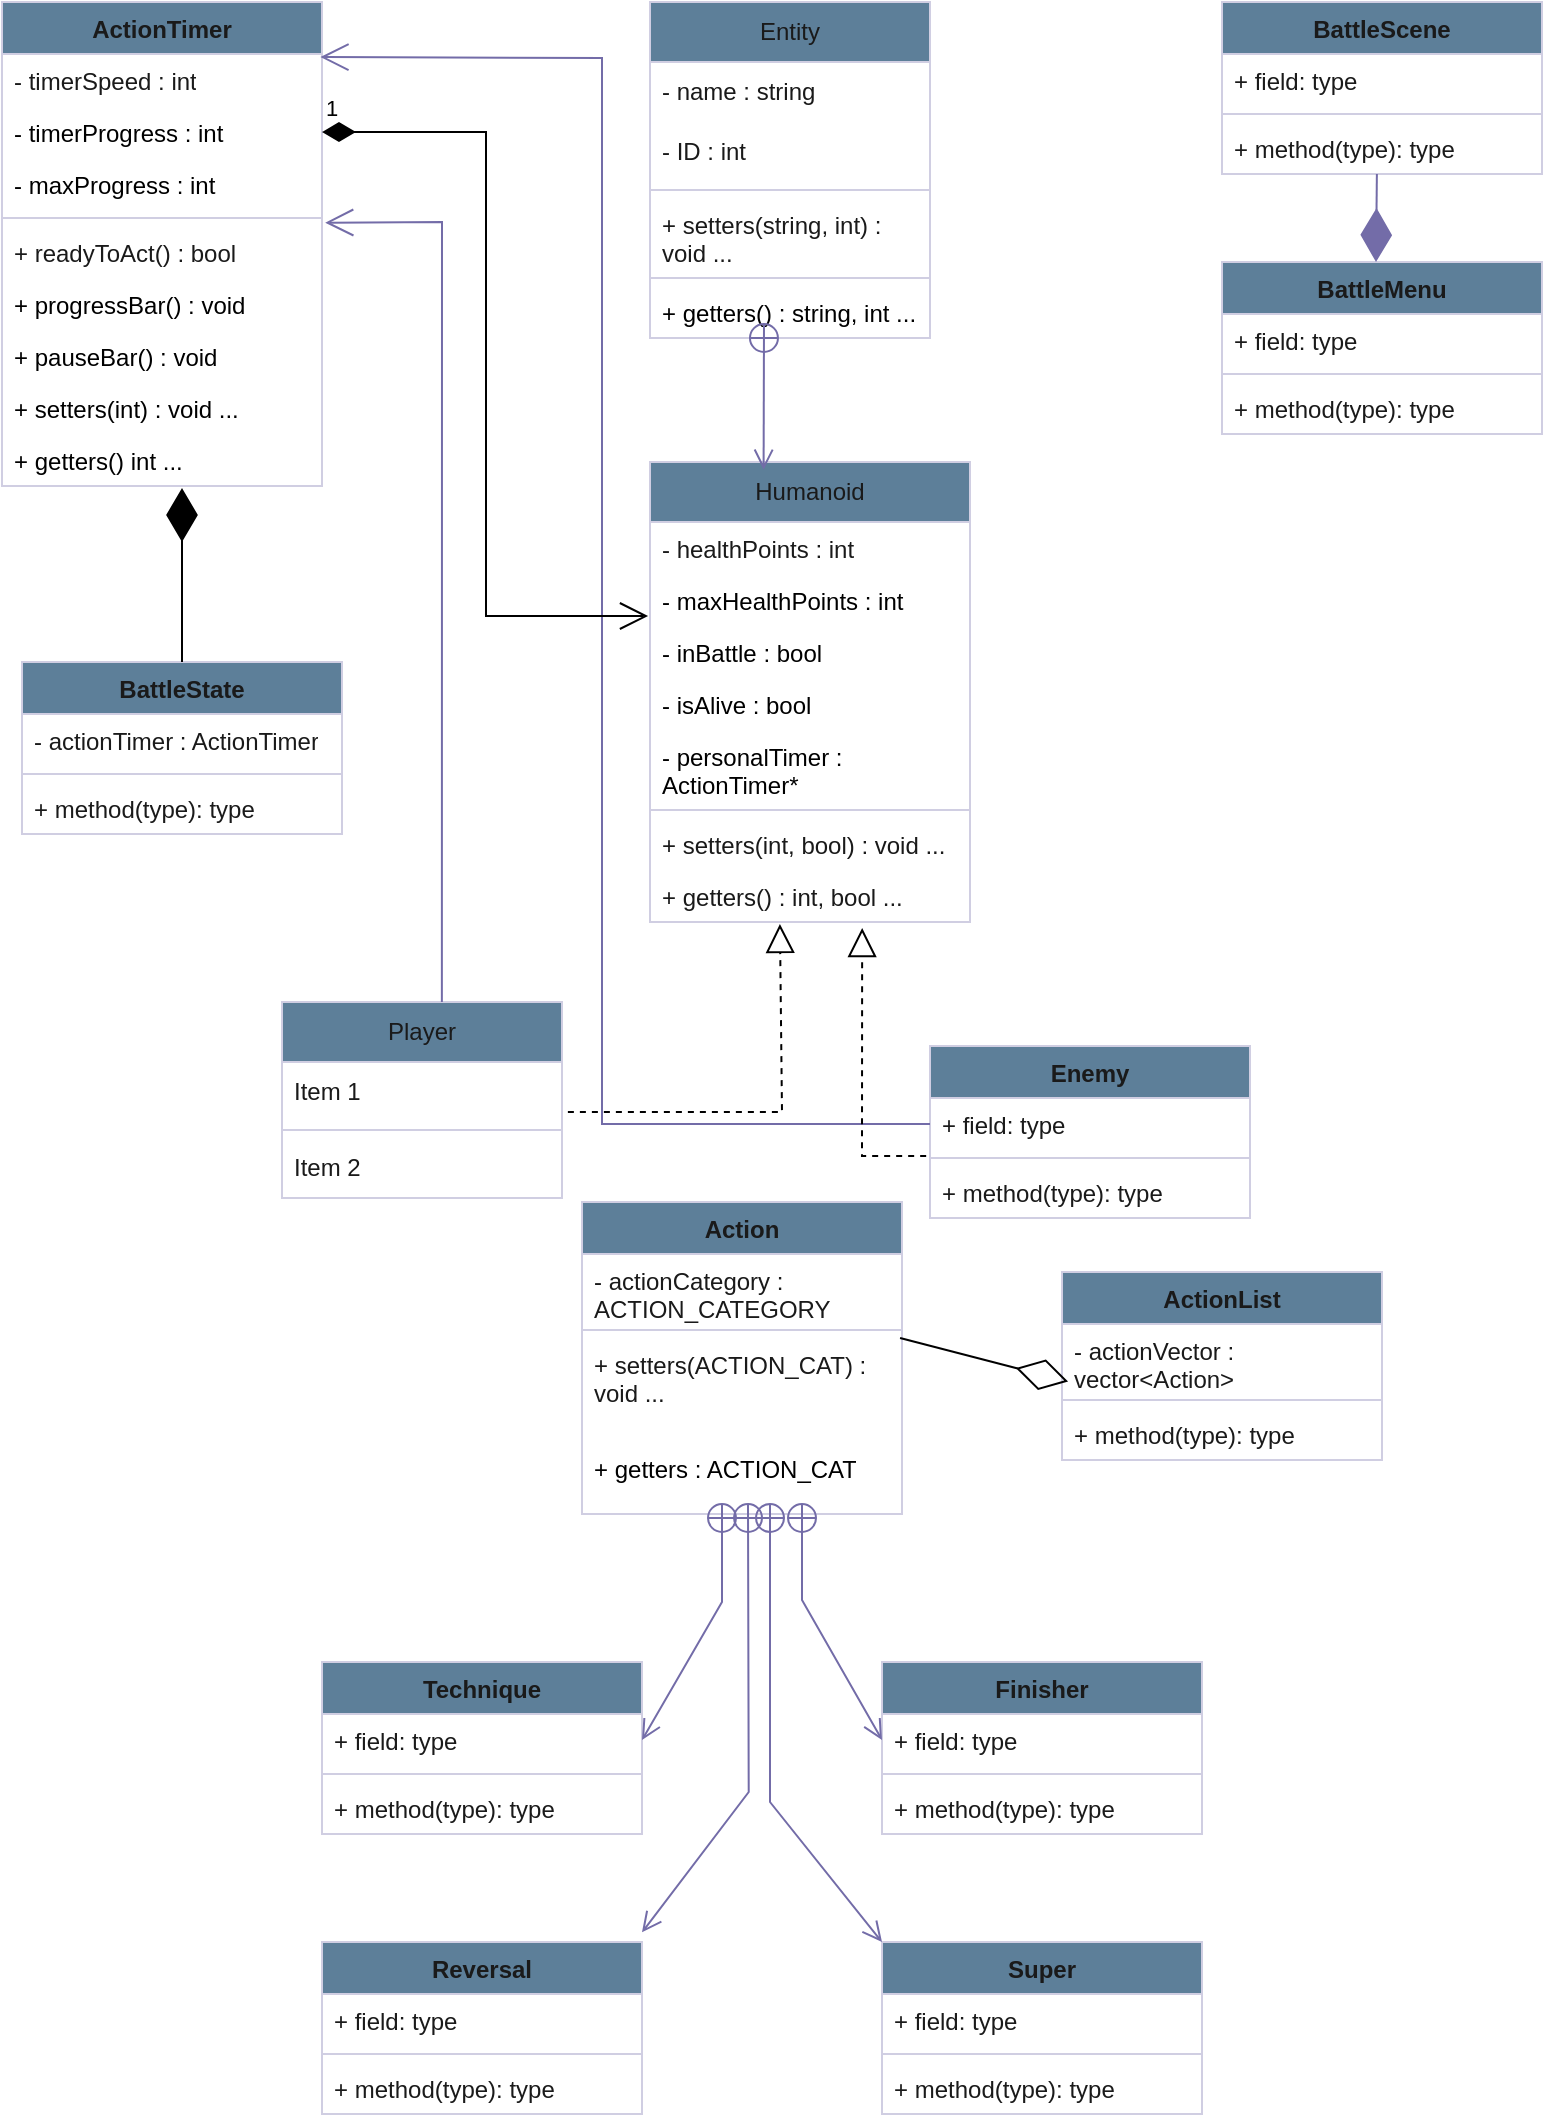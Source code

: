 <mxfile version="24.6.2" type="github">
  <diagram id="C5RBs43oDa-KdzZeNtuy" name="Page-1">
    <mxGraphModel dx="942" dy="547" grid="1" gridSize="10" guides="1" tooltips="1" connect="1" arrows="1" fold="1" page="1" pageScale="1" pageWidth="827" pageHeight="1169" math="0" shadow="0">
      <root>
        <mxCell id="WIyWlLk6GJQsqaUBKTNV-0" />
        <mxCell id="WIyWlLk6GJQsqaUBKTNV-1" parent="WIyWlLk6GJQsqaUBKTNV-0" />
        <mxCell id="9B6hqq46c9PQC_HTe1Y8-0" value="Entity" style="swimlane;fontStyle=0;childLayout=stackLayout;horizontal=1;startSize=30;horizontalStack=0;resizeParent=1;resizeParentMax=0;resizeLast=0;collapsible=1;marginBottom=0;whiteSpace=wrap;html=1;labelBackgroundColor=none;fillColor=#5D7F99;strokeColor=#D0CEE2;fontColor=#1A1A1A;" parent="WIyWlLk6GJQsqaUBKTNV-1" vertex="1">
          <mxGeometry x="344" y="20" width="140" height="168" as="geometry" />
        </mxCell>
        <mxCell id="9B6hqq46c9PQC_HTe1Y8-1" value="- name : string" style="text;strokeColor=none;fillColor=none;align=left;verticalAlign=middle;spacingLeft=4;spacingRight=4;overflow=hidden;points=[[0,0.5],[1,0.5]];portConstraint=eastwest;rotatable=0;whiteSpace=wrap;html=1;labelBackgroundColor=none;fontColor=#1A1A1A;" parent="9B6hqq46c9PQC_HTe1Y8-0" vertex="1">
          <mxGeometry y="30" width="140" height="30" as="geometry" />
        </mxCell>
        <mxCell id="9B6hqq46c9PQC_HTe1Y8-2" value="- ID : int" style="text;strokeColor=none;fillColor=none;align=left;verticalAlign=middle;spacingLeft=4;spacingRight=4;overflow=hidden;points=[[0,0.5],[1,0.5]];portConstraint=eastwest;rotatable=0;whiteSpace=wrap;html=1;labelBackgroundColor=none;fontColor=#1A1A1A;" parent="9B6hqq46c9PQC_HTe1Y8-0" vertex="1">
          <mxGeometry y="60" width="140" height="30" as="geometry" />
        </mxCell>
        <mxCell id="HBYv9vQ9jZIrCpuMSbVf-1" value="" style="line;strokeWidth=1;fillColor=none;align=left;verticalAlign=middle;spacingTop=-1;spacingLeft=3;spacingRight=3;rotatable=0;labelPosition=right;points=[];portConstraint=eastwest;strokeColor=inherit;" parent="9B6hqq46c9PQC_HTe1Y8-0" vertex="1">
          <mxGeometry y="90" width="140" height="8" as="geometry" />
        </mxCell>
        <mxCell id="9B6hqq46c9PQC_HTe1Y8-13" value="+ setters(string, int) : void ..." style="text;strokeColor=none;fillColor=none;align=left;verticalAlign=top;spacingLeft=4;spacingRight=4;overflow=hidden;rotatable=0;points=[[0,0.5],[1,0.5]];portConstraint=eastwest;whiteSpace=wrap;html=1;labelBackgroundColor=none;fontColor=#1A1A1A;" parent="9B6hqq46c9PQC_HTe1Y8-0" vertex="1">
          <mxGeometry y="98" width="140" height="36" as="geometry" />
        </mxCell>
        <mxCell id="9B6hqq46c9PQC_HTe1Y8-33" value="" style="line;strokeWidth=1;fillColor=none;align=left;verticalAlign=middle;spacingTop=-1;spacingLeft=3;spacingRight=3;rotatable=0;labelPosition=right;points=[];portConstraint=eastwest;strokeColor=inherit;fontColor=#1A1A1A;" parent="9B6hqq46c9PQC_HTe1Y8-0" vertex="1">
          <mxGeometry y="134" width="140" height="8" as="geometry" />
        </mxCell>
        <mxCell id="HBYv9vQ9jZIrCpuMSbVf-0" value="+ getters() : string, int ..." style="text;strokeColor=none;fillColor=none;align=left;verticalAlign=top;spacingLeft=4;spacingRight=4;overflow=hidden;rotatable=0;points=[[0,0.5],[1,0.5]];portConstraint=eastwest;whiteSpace=wrap;html=1;" parent="9B6hqq46c9PQC_HTe1Y8-0" vertex="1">
          <mxGeometry y="142" width="140" height="26" as="geometry" />
        </mxCell>
        <mxCell id="9B6hqq46c9PQC_HTe1Y8-4" value="Humanoid" style="swimlane;fontStyle=0;childLayout=stackLayout;horizontal=1;startSize=30;horizontalStack=0;resizeParent=1;resizeParentMax=0;resizeLast=0;collapsible=1;marginBottom=0;whiteSpace=wrap;html=1;labelBackgroundColor=none;fillColor=#5D7F99;strokeColor=#D0CEE2;fontColor=#1A1A1A;" parent="WIyWlLk6GJQsqaUBKTNV-1" vertex="1">
          <mxGeometry x="344" y="250" width="160" height="230" as="geometry" />
        </mxCell>
        <mxCell id="9B6hqq46c9PQC_HTe1Y8-12" value="- healthPoints : int" style="text;strokeColor=none;fillColor=none;align=left;verticalAlign=top;spacingLeft=4;spacingRight=4;overflow=hidden;rotatable=0;points=[[0,0.5],[1,0.5]];portConstraint=eastwest;whiteSpace=wrap;html=1;labelBackgroundColor=none;fontColor=#1A1A1A;" parent="9B6hqq46c9PQC_HTe1Y8-4" vertex="1">
          <mxGeometry y="30" width="160" height="26" as="geometry" />
        </mxCell>
        <mxCell id="HBYv9vQ9jZIrCpuMSbVf-2" value="- maxHealthPoints : int" style="text;strokeColor=none;fillColor=none;align=left;verticalAlign=top;spacingLeft=4;spacingRight=4;overflow=hidden;rotatable=0;points=[[0,0.5],[1,0.5]];portConstraint=eastwest;whiteSpace=wrap;html=1;" parent="9B6hqq46c9PQC_HTe1Y8-4" vertex="1">
          <mxGeometry y="56" width="160" height="26" as="geometry" />
        </mxCell>
        <mxCell id="HBYv9vQ9jZIrCpuMSbVf-3" value="- inBattle : bool" style="text;strokeColor=none;fillColor=none;align=left;verticalAlign=top;spacingLeft=4;spacingRight=4;overflow=hidden;rotatable=0;points=[[0,0.5],[1,0.5]];portConstraint=eastwest;whiteSpace=wrap;html=1;" parent="9B6hqq46c9PQC_HTe1Y8-4" vertex="1">
          <mxGeometry y="82" width="160" height="26" as="geometry" />
        </mxCell>
        <mxCell id="HBYv9vQ9jZIrCpuMSbVf-4" value="- isAlive : bool" style="text;strokeColor=none;fillColor=none;align=left;verticalAlign=top;spacingLeft=4;spacingRight=4;overflow=hidden;rotatable=0;points=[[0,0.5],[1,0.5]];portConstraint=eastwest;whiteSpace=wrap;html=1;" parent="9B6hqq46c9PQC_HTe1Y8-4" vertex="1">
          <mxGeometry y="108" width="160" height="26" as="geometry" />
        </mxCell>
        <mxCell id="r9B7bDTmM9LIW6Td8FOi-1" value="- personalTimer : ActionTimer*&amp;nbsp;" style="text;strokeColor=none;fillColor=none;align=left;verticalAlign=top;spacingLeft=4;spacingRight=4;overflow=hidden;rotatable=0;points=[[0,0.5],[1,0.5]];portConstraint=eastwest;whiteSpace=wrap;html=1;" vertex="1" parent="9B6hqq46c9PQC_HTe1Y8-4">
          <mxGeometry y="134" width="160" height="36" as="geometry" />
        </mxCell>
        <mxCell id="9B6hqq46c9PQC_HTe1Y8-35" value="" style="line;strokeWidth=1;fillColor=none;align=left;verticalAlign=middle;spacingTop=-1;spacingLeft=3;spacingRight=3;rotatable=0;labelPosition=right;points=[];portConstraint=eastwest;strokeColor=inherit;fontColor=#1A1A1A;" parent="9B6hqq46c9PQC_HTe1Y8-4" vertex="1">
          <mxGeometry y="170" width="160" height="8" as="geometry" />
        </mxCell>
        <mxCell id="9B6hqq46c9PQC_HTe1Y8-19" value="+ setters(int, bool) : void ..." style="text;strokeColor=none;fillColor=none;align=left;verticalAlign=top;spacingLeft=4;spacingRight=4;overflow=hidden;rotatable=0;points=[[0,0.5],[1,0.5]];portConstraint=eastwest;whiteSpace=wrap;html=1;labelBackgroundColor=none;fontColor=#1A1A1A;" parent="9B6hqq46c9PQC_HTe1Y8-4" vertex="1">
          <mxGeometry y="178" width="160" height="26" as="geometry" />
        </mxCell>
        <mxCell id="9B6hqq46c9PQC_HTe1Y8-17" value="+ getters() : int, bool ..." style="text;strokeColor=none;fillColor=none;align=left;verticalAlign=top;spacingLeft=4;spacingRight=4;overflow=hidden;rotatable=0;points=[[0,0.5],[1,0.5]];portConstraint=eastwest;whiteSpace=wrap;html=1;labelBackgroundColor=none;fontColor=#1A1A1A;" parent="9B6hqq46c9PQC_HTe1Y8-4" vertex="1">
          <mxGeometry y="204" width="160" height="26" as="geometry" />
        </mxCell>
        <mxCell id="9B6hqq46c9PQC_HTe1Y8-8" value="Player" style="swimlane;fontStyle=0;childLayout=stackLayout;horizontal=1;startSize=30;horizontalStack=0;resizeParent=1;resizeParentMax=0;resizeLast=0;collapsible=1;marginBottom=0;whiteSpace=wrap;html=1;labelBackgroundColor=none;fillColor=#5D7F99;strokeColor=#D0CEE2;fontColor=#1A1A1A;" parent="WIyWlLk6GJQsqaUBKTNV-1" vertex="1">
          <mxGeometry x="160" y="520" width="140" height="98" as="geometry" />
        </mxCell>
        <mxCell id="9B6hqq46c9PQC_HTe1Y8-9" value="Item 1" style="text;strokeColor=none;fillColor=none;align=left;verticalAlign=middle;spacingLeft=4;spacingRight=4;overflow=hidden;points=[[0,0.5],[1,0.5]];portConstraint=eastwest;rotatable=0;whiteSpace=wrap;html=1;labelBackgroundColor=none;fontColor=#1A1A1A;" parent="9B6hqq46c9PQC_HTe1Y8-8" vertex="1">
          <mxGeometry y="30" width="140" height="30" as="geometry" />
        </mxCell>
        <mxCell id="9B6hqq46c9PQC_HTe1Y8-36" value="" style="line;strokeWidth=1;fillColor=none;align=left;verticalAlign=middle;spacingTop=-1;spacingLeft=3;spacingRight=3;rotatable=0;labelPosition=right;points=[];portConstraint=eastwest;strokeColor=inherit;fontColor=#1A1A1A;" parent="9B6hqq46c9PQC_HTe1Y8-8" vertex="1">
          <mxGeometry y="60" width="140" height="8" as="geometry" />
        </mxCell>
        <mxCell id="9B6hqq46c9PQC_HTe1Y8-10" value="Item 2" style="text;strokeColor=none;fillColor=none;align=left;verticalAlign=middle;spacingLeft=4;spacingRight=4;overflow=hidden;points=[[0,0.5],[1,0.5]];portConstraint=eastwest;rotatable=0;whiteSpace=wrap;html=1;labelBackgroundColor=none;fontColor=#1A1A1A;" parent="9B6hqq46c9PQC_HTe1Y8-8" vertex="1">
          <mxGeometry y="68" width="140" height="30" as="geometry" />
        </mxCell>
        <mxCell id="9B6hqq46c9PQC_HTe1Y8-24" value="" style="endArrow=open;startArrow=circlePlus;endFill=0;startFill=0;endSize=8;html=1;rounded=0;strokeColor=#736CA8;fontColor=#1A1A1A;entryX=0.355;entryY=0.017;entryDx=0;entryDy=0;entryPerimeter=0;" parent="WIyWlLk6GJQsqaUBKTNV-1" target="9B6hqq46c9PQC_HTe1Y8-4" edge="1">
          <mxGeometry width="160" relative="1" as="geometry">
            <mxPoint x="401" y="180" as="sourcePoint" />
            <mxPoint x="560" y="214" as="targetPoint" />
          </mxGeometry>
        </mxCell>
        <mxCell id="9B6hqq46c9PQC_HTe1Y8-25" value="BattleMenu" style="swimlane;fontStyle=1;align=center;verticalAlign=top;childLayout=stackLayout;horizontal=1;startSize=26;horizontalStack=0;resizeParent=1;resizeParentMax=0;resizeLast=0;collapsible=1;marginBottom=0;whiteSpace=wrap;html=1;strokeColor=#D0CEE2;fontColor=#1A1A1A;fillColor=#5D7F99;" parent="WIyWlLk6GJQsqaUBKTNV-1" vertex="1">
          <mxGeometry x="630" y="150" width="160" height="86" as="geometry" />
        </mxCell>
        <mxCell id="9B6hqq46c9PQC_HTe1Y8-26" value="+ field: type" style="text;strokeColor=none;fillColor=none;align=left;verticalAlign=top;spacingLeft=4;spacingRight=4;overflow=hidden;rotatable=0;points=[[0,0.5],[1,0.5]];portConstraint=eastwest;whiteSpace=wrap;html=1;fontColor=#1A1A1A;" parent="9B6hqq46c9PQC_HTe1Y8-25" vertex="1">
          <mxGeometry y="26" width="160" height="26" as="geometry" />
        </mxCell>
        <mxCell id="9B6hqq46c9PQC_HTe1Y8-27" value="" style="line;strokeWidth=1;fillColor=none;align=left;verticalAlign=middle;spacingTop=-1;spacingLeft=3;spacingRight=3;rotatable=0;labelPosition=right;points=[];portConstraint=eastwest;strokeColor=inherit;fontColor=#1A1A1A;" parent="9B6hqq46c9PQC_HTe1Y8-25" vertex="1">
          <mxGeometry y="52" width="160" height="8" as="geometry" />
        </mxCell>
        <mxCell id="9B6hqq46c9PQC_HTe1Y8-28" value="+ method(type): type" style="text;strokeColor=none;fillColor=none;align=left;verticalAlign=top;spacingLeft=4;spacingRight=4;overflow=hidden;rotatable=0;points=[[0,0.5],[1,0.5]];portConstraint=eastwest;whiteSpace=wrap;html=1;fontColor=#1A1A1A;" parent="9B6hqq46c9PQC_HTe1Y8-25" vertex="1">
          <mxGeometry y="60" width="160" height="26" as="geometry" />
        </mxCell>
        <mxCell id="9B6hqq46c9PQC_HTe1Y8-29" value="Enemy" style="swimlane;fontStyle=1;align=center;verticalAlign=top;childLayout=stackLayout;horizontal=1;startSize=26;horizontalStack=0;resizeParent=1;resizeParentMax=0;resizeLast=0;collapsible=1;marginBottom=0;whiteSpace=wrap;html=1;strokeColor=#D0CEE2;fontColor=#1A1A1A;fillColor=#5D7F99;" parent="WIyWlLk6GJQsqaUBKTNV-1" vertex="1">
          <mxGeometry x="484" y="542" width="160" height="86" as="geometry" />
        </mxCell>
        <mxCell id="9B6hqq46c9PQC_HTe1Y8-30" value="+ field: type" style="text;strokeColor=none;fillColor=none;align=left;verticalAlign=top;spacingLeft=4;spacingRight=4;overflow=hidden;rotatable=0;points=[[0,0.5],[1,0.5]];portConstraint=eastwest;whiteSpace=wrap;html=1;fontColor=#1A1A1A;" parent="9B6hqq46c9PQC_HTe1Y8-29" vertex="1">
          <mxGeometry y="26" width="160" height="26" as="geometry" />
        </mxCell>
        <mxCell id="9B6hqq46c9PQC_HTe1Y8-31" value="" style="line;strokeWidth=1;fillColor=none;align=left;verticalAlign=middle;spacingTop=-1;spacingLeft=3;spacingRight=3;rotatable=0;labelPosition=right;points=[];portConstraint=eastwest;strokeColor=inherit;fontColor=#1A1A1A;" parent="9B6hqq46c9PQC_HTe1Y8-29" vertex="1">
          <mxGeometry y="52" width="160" height="8" as="geometry" />
        </mxCell>
        <mxCell id="9B6hqq46c9PQC_HTe1Y8-32" value="+ method(type): type" style="text;strokeColor=none;fillColor=none;align=left;verticalAlign=top;spacingLeft=4;spacingRight=4;overflow=hidden;rotatable=0;points=[[0,0.5],[1,0.5]];portConstraint=eastwest;whiteSpace=wrap;html=1;fontColor=#1A1A1A;" parent="9B6hqq46c9PQC_HTe1Y8-29" vertex="1">
          <mxGeometry y="60" width="160" height="26" as="geometry" />
        </mxCell>
        <mxCell id="9B6hqq46c9PQC_HTe1Y8-37" value="ActionTimer" style="swimlane;fontStyle=1;align=center;verticalAlign=top;childLayout=stackLayout;horizontal=1;startSize=26;horizontalStack=0;resizeParent=1;resizeParentMax=0;resizeLast=0;collapsible=1;marginBottom=0;whiteSpace=wrap;html=1;strokeColor=#D0CEE2;fontColor=#1A1A1A;fillColor=#5D7F99;" parent="WIyWlLk6GJQsqaUBKTNV-1" vertex="1">
          <mxGeometry x="20" y="20" width="160" height="242" as="geometry" />
        </mxCell>
        <mxCell id="9B6hqq46c9PQC_HTe1Y8-38" value="- timerSpeed : int&lt;div&gt;&lt;br&gt;&lt;/div&gt;" style="text;strokeColor=none;fillColor=none;align=left;verticalAlign=top;spacingLeft=4;spacingRight=4;overflow=hidden;rotatable=0;points=[[0,0.5],[1,0.5]];portConstraint=eastwest;whiteSpace=wrap;html=1;fontColor=#1A1A1A;" parent="9B6hqq46c9PQC_HTe1Y8-37" vertex="1">
          <mxGeometry y="26" width="160" height="26" as="geometry" />
        </mxCell>
        <mxCell id="1IAf2qQG_lPOAag8MOb_-2" value="- timerProgress : int" style="text;strokeColor=none;fillColor=none;align=left;verticalAlign=top;spacingLeft=4;spacingRight=4;overflow=hidden;rotatable=0;points=[[0,0.5],[1,0.5]];portConstraint=eastwest;whiteSpace=wrap;html=1;" parent="9B6hqq46c9PQC_HTe1Y8-37" vertex="1">
          <mxGeometry y="52" width="160" height="26" as="geometry" />
        </mxCell>
        <mxCell id="1IAf2qQG_lPOAag8MOb_-3" value="- maxProgress : int" style="text;strokeColor=none;fillColor=none;align=left;verticalAlign=top;spacingLeft=4;spacingRight=4;overflow=hidden;rotatable=0;points=[[0,0.5],[1,0.5]];portConstraint=eastwest;whiteSpace=wrap;html=1;" parent="9B6hqq46c9PQC_HTe1Y8-37" vertex="1">
          <mxGeometry y="78" width="160" height="26" as="geometry" />
        </mxCell>
        <mxCell id="9B6hqq46c9PQC_HTe1Y8-39" value="" style="line;strokeWidth=1;fillColor=none;align=left;verticalAlign=middle;spacingTop=-1;spacingLeft=3;spacingRight=3;rotatable=0;labelPosition=right;points=[];portConstraint=eastwest;strokeColor=inherit;fontColor=#1A1A1A;" parent="9B6hqq46c9PQC_HTe1Y8-37" vertex="1">
          <mxGeometry y="104" width="160" height="8" as="geometry" />
        </mxCell>
        <mxCell id="9B6hqq46c9PQC_HTe1Y8-40" value="+ readyToAct() : bool" style="text;strokeColor=none;fillColor=none;align=left;verticalAlign=top;spacingLeft=4;spacingRight=4;overflow=hidden;rotatable=0;points=[[0,0.5],[1,0.5]];portConstraint=eastwest;whiteSpace=wrap;html=1;fontColor=#1A1A1A;" parent="9B6hqq46c9PQC_HTe1Y8-37" vertex="1">
          <mxGeometry y="112" width="160" height="26" as="geometry" />
        </mxCell>
        <mxCell id="1IAf2qQG_lPOAag8MOb_-0" value="+ progressBar() : void" style="text;strokeColor=none;fillColor=none;align=left;verticalAlign=top;spacingLeft=4;spacingRight=4;overflow=hidden;rotatable=0;points=[[0,0.5],[1,0.5]];portConstraint=eastwest;whiteSpace=wrap;html=1;" parent="9B6hqq46c9PQC_HTe1Y8-37" vertex="1">
          <mxGeometry y="138" width="160" height="26" as="geometry" />
        </mxCell>
        <mxCell id="1IAf2qQG_lPOAag8MOb_-1" value="+ pauseBar() : void" style="text;strokeColor=none;fillColor=none;align=left;verticalAlign=top;spacingLeft=4;spacingRight=4;overflow=hidden;rotatable=0;points=[[0,0.5],[1,0.5]];portConstraint=eastwest;whiteSpace=wrap;html=1;" parent="9B6hqq46c9PQC_HTe1Y8-37" vertex="1">
          <mxGeometry y="164" width="160" height="26" as="geometry" />
        </mxCell>
        <mxCell id="1IAf2qQG_lPOAag8MOb_-4" value="+ setters(int) : void ..." style="text;strokeColor=none;fillColor=none;align=left;verticalAlign=top;spacingLeft=4;spacingRight=4;overflow=hidden;rotatable=0;points=[[0,0.5],[1,0.5]];portConstraint=eastwest;whiteSpace=wrap;html=1;" parent="9B6hqq46c9PQC_HTe1Y8-37" vertex="1">
          <mxGeometry y="190" width="160" height="26" as="geometry" />
        </mxCell>
        <mxCell id="1IAf2qQG_lPOAag8MOb_-6" value="+ getters() int ..." style="text;strokeColor=none;fillColor=none;align=left;verticalAlign=top;spacingLeft=4;spacingRight=4;overflow=hidden;rotatable=0;points=[[0,0.5],[1,0.5]];portConstraint=eastwest;whiteSpace=wrap;html=1;" parent="9B6hqq46c9PQC_HTe1Y8-37" vertex="1">
          <mxGeometry y="216" width="160" height="26" as="geometry" />
        </mxCell>
        <mxCell id="9B6hqq46c9PQC_HTe1Y8-41" value="Action" style="swimlane;fontStyle=1;align=center;verticalAlign=top;childLayout=stackLayout;horizontal=1;startSize=26;horizontalStack=0;resizeParent=1;resizeParentMax=0;resizeLast=0;collapsible=1;marginBottom=0;whiteSpace=wrap;html=1;strokeColor=#D0CEE2;fontColor=#1A1A1A;fillColor=#5D7F99;" parent="WIyWlLk6GJQsqaUBKTNV-1" vertex="1">
          <mxGeometry x="310" y="620" width="160" height="156" as="geometry" />
        </mxCell>
        <mxCell id="9B6hqq46c9PQC_HTe1Y8-42" value="- actionCategory : ACTION_CATEGORY" style="text;strokeColor=none;fillColor=none;align=left;verticalAlign=top;spacingLeft=4;spacingRight=4;overflow=hidden;rotatable=0;points=[[0,0.5],[1,0.5]];portConstraint=eastwest;whiteSpace=wrap;html=1;fontColor=#1A1A1A;" parent="9B6hqq46c9PQC_HTe1Y8-41" vertex="1">
          <mxGeometry y="26" width="160" height="34" as="geometry" />
        </mxCell>
        <mxCell id="9B6hqq46c9PQC_HTe1Y8-43" value="" style="line;strokeWidth=1;fillColor=none;align=left;verticalAlign=middle;spacingTop=-1;spacingLeft=3;spacingRight=3;rotatable=0;labelPosition=right;points=[];portConstraint=eastwest;strokeColor=inherit;fontColor=#1A1A1A;" parent="9B6hqq46c9PQC_HTe1Y8-41" vertex="1">
          <mxGeometry y="60" width="160" height="8" as="geometry" />
        </mxCell>
        <mxCell id="9B6hqq46c9PQC_HTe1Y8-44" value="+ setters(ACTION_CAT) : void ..." style="text;strokeColor=none;fillColor=none;align=left;verticalAlign=top;spacingLeft=4;spacingRight=4;overflow=hidden;rotatable=0;points=[[0,0.5],[1,0.5]];portConstraint=eastwest;whiteSpace=wrap;html=1;fontColor=#1A1A1A;" parent="9B6hqq46c9PQC_HTe1Y8-41" vertex="1">
          <mxGeometry y="68" width="160" height="52" as="geometry" />
        </mxCell>
        <mxCell id="r9B7bDTmM9LIW6Td8FOi-7" value="+ getters : ACTION_CAT" style="text;strokeColor=none;fillColor=none;align=left;verticalAlign=top;spacingLeft=4;spacingRight=4;overflow=hidden;rotatable=0;points=[[0,0.5],[1,0.5]];portConstraint=eastwest;whiteSpace=wrap;html=1;" vertex="1" parent="9B6hqq46c9PQC_HTe1Y8-41">
          <mxGeometry y="120" width="160" height="36" as="geometry" />
        </mxCell>
        <mxCell id="9B6hqq46c9PQC_HTe1Y8-51" value="Technique" style="swimlane;fontStyle=1;align=center;verticalAlign=top;childLayout=stackLayout;horizontal=1;startSize=26;horizontalStack=0;resizeParent=1;resizeParentMax=0;resizeLast=0;collapsible=1;marginBottom=0;whiteSpace=wrap;html=1;strokeColor=#D0CEE2;fontColor=#1A1A1A;fillColor=#5D7F99;" parent="WIyWlLk6GJQsqaUBKTNV-1" vertex="1">
          <mxGeometry x="180" y="850" width="160" height="86" as="geometry" />
        </mxCell>
        <mxCell id="9B6hqq46c9PQC_HTe1Y8-52" value="+ field: type" style="text;strokeColor=none;fillColor=none;align=left;verticalAlign=top;spacingLeft=4;spacingRight=4;overflow=hidden;rotatable=0;points=[[0,0.5],[1,0.5]];portConstraint=eastwest;whiteSpace=wrap;html=1;fontColor=#1A1A1A;" parent="9B6hqq46c9PQC_HTe1Y8-51" vertex="1">
          <mxGeometry y="26" width="160" height="26" as="geometry" />
        </mxCell>
        <mxCell id="9B6hqq46c9PQC_HTe1Y8-53" value="" style="line;strokeWidth=1;fillColor=none;align=left;verticalAlign=middle;spacingTop=-1;spacingLeft=3;spacingRight=3;rotatable=0;labelPosition=right;points=[];portConstraint=eastwest;strokeColor=inherit;fontColor=#1A1A1A;" parent="9B6hqq46c9PQC_HTe1Y8-51" vertex="1">
          <mxGeometry y="52" width="160" height="8" as="geometry" />
        </mxCell>
        <mxCell id="9B6hqq46c9PQC_HTe1Y8-54" value="+ method(type): type" style="text;strokeColor=none;fillColor=none;align=left;verticalAlign=top;spacingLeft=4;spacingRight=4;overflow=hidden;rotatable=0;points=[[0,0.5],[1,0.5]];portConstraint=eastwest;whiteSpace=wrap;html=1;fontColor=#1A1A1A;" parent="9B6hqq46c9PQC_HTe1Y8-51" vertex="1">
          <mxGeometry y="60" width="160" height="26" as="geometry" />
        </mxCell>
        <mxCell id="9B6hqq46c9PQC_HTe1Y8-55" value="Finisher" style="swimlane;fontStyle=1;align=center;verticalAlign=top;childLayout=stackLayout;horizontal=1;startSize=26;horizontalStack=0;resizeParent=1;resizeParentMax=0;resizeLast=0;collapsible=1;marginBottom=0;whiteSpace=wrap;html=1;strokeColor=#D0CEE2;fontColor=#1A1A1A;fillColor=#5D7F99;" parent="WIyWlLk6GJQsqaUBKTNV-1" vertex="1">
          <mxGeometry x="460" y="850" width="160" height="86" as="geometry" />
        </mxCell>
        <mxCell id="9B6hqq46c9PQC_HTe1Y8-56" value="+ field: type" style="text;strokeColor=none;fillColor=none;align=left;verticalAlign=top;spacingLeft=4;spacingRight=4;overflow=hidden;rotatable=0;points=[[0,0.5],[1,0.5]];portConstraint=eastwest;whiteSpace=wrap;html=1;fontColor=#1A1A1A;" parent="9B6hqq46c9PQC_HTe1Y8-55" vertex="1">
          <mxGeometry y="26" width="160" height="26" as="geometry" />
        </mxCell>
        <mxCell id="9B6hqq46c9PQC_HTe1Y8-57" value="" style="line;strokeWidth=1;fillColor=none;align=left;verticalAlign=middle;spacingTop=-1;spacingLeft=3;spacingRight=3;rotatable=0;labelPosition=right;points=[];portConstraint=eastwest;strokeColor=inherit;fontColor=#1A1A1A;" parent="9B6hqq46c9PQC_HTe1Y8-55" vertex="1">
          <mxGeometry y="52" width="160" height="8" as="geometry" />
        </mxCell>
        <mxCell id="9B6hqq46c9PQC_HTe1Y8-58" value="+ method(type): type" style="text;strokeColor=none;fillColor=none;align=left;verticalAlign=top;spacingLeft=4;spacingRight=4;overflow=hidden;rotatable=0;points=[[0,0.5],[1,0.5]];portConstraint=eastwest;whiteSpace=wrap;html=1;fontColor=#1A1A1A;" parent="9B6hqq46c9PQC_HTe1Y8-55" vertex="1">
          <mxGeometry y="60" width="160" height="26" as="geometry" />
        </mxCell>
        <mxCell id="9B6hqq46c9PQC_HTe1Y8-59" value="Reversal" style="swimlane;fontStyle=1;align=center;verticalAlign=top;childLayout=stackLayout;horizontal=1;startSize=26;horizontalStack=0;resizeParent=1;resizeParentMax=0;resizeLast=0;collapsible=1;marginBottom=0;whiteSpace=wrap;html=1;strokeColor=#D0CEE2;fontColor=#1A1A1A;fillColor=#5D7F99;" parent="WIyWlLk6GJQsqaUBKTNV-1" vertex="1">
          <mxGeometry x="180" y="990" width="160" height="86" as="geometry" />
        </mxCell>
        <mxCell id="9B6hqq46c9PQC_HTe1Y8-60" value="+ field: type" style="text;strokeColor=none;fillColor=none;align=left;verticalAlign=top;spacingLeft=4;spacingRight=4;overflow=hidden;rotatable=0;points=[[0,0.5],[1,0.5]];portConstraint=eastwest;whiteSpace=wrap;html=1;fontColor=#1A1A1A;" parent="9B6hqq46c9PQC_HTe1Y8-59" vertex="1">
          <mxGeometry y="26" width="160" height="26" as="geometry" />
        </mxCell>
        <mxCell id="9B6hqq46c9PQC_HTe1Y8-61" value="" style="line;strokeWidth=1;fillColor=none;align=left;verticalAlign=middle;spacingTop=-1;spacingLeft=3;spacingRight=3;rotatable=0;labelPosition=right;points=[];portConstraint=eastwest;strokeColor=inherit;fontColor=#1A1A1A;" parent="9B6hqq46c9PQC_HTe1Y8-59" vertex="1">
          <mxGeometry y="52" width="160" height="8" as="geometry" />
        </mxCell>
        <mxCell id="9B6hqq46c9PQC_HTe1Y8-62" value="+ method(type): type" style="text;strokeColor=none;fillColor=none;align=left;verticalAlign=top;spacingLeft=4;spacingRight=4;overflow=hidden;rotatable=0;points=[[0,0.5],[1,0.5]];portConstraint=eastwest;whiteSpace=wrap;html=1;fontColor=#1A1A1A;" parent="9B6hqq46c9PQC_HTe1Y8-59" vertex="1">
          <mxGeometry y="60" width="160" height="26" as="geometry" />
        </mxCell>
        <mxCell id="9B6hqq46c9PQC_HTe1Y8-63" value="Super" style="swimlane;fontStyle=1;align=center;verticalAlign=top;childLayout=stackLayout;horizontal=1;startSize=26;horizontalStack=0;resizeParent=1;resizeParentMax=0;resizeLast=0;collapsible=1;marginBottom=0;whiteSpace=wrap;html=1;strokeColor=#D0CEE2;fontColor=#1A1A1A;fillColor=#5D7F99;" parent="WIyWlLk6GJQsqaUBKTNV-1" vertex="1">
          <mxGeometry x="460" y="990" width="160" height="86" as="geometry" />
        </mxCell>
        <mxCell id="9B6hqq46c9PQC_HTe1Y8-64" value="+ field: type" style="text;strokeColor=none;fillColor=none;align=left;verticalAlign=top;spacingLeft=4;spacingRight=4;overflow=hidden;rotatable=0;points=[[0,0.5],[1,0.5]];portConstraint=eastwest;whiteSpace=wrap;html=1;fontColor=#1A1A1A;" parent="9B6hqq46c9PQC_HTe1Y8-63" vertex="1">
          <mxGeometry y="26" width="160" height="26" as="geometry" />
        </mxCell>
        <mxCell id="9B6hqq46c9PQC_HTe1Y8-65" value="" style="line;strokeWidth=1;fillColor=none;align=left;verticalAlign=middle;spacingTop=-1;spacingLeft=3;spacingRight=3;rotatable=0;labelPosition=right;points=[];portConstraint=eastwest;strokeColor=inherit;fontColor=#1A1A1A;" parent="9B6hqq46c9PQC_HTe1Y8-63" vertex="1">
          <mxGeometry y="52" width="160" height="8" as="geometry" />
        </mxCell>
        <mxCell id="9B6hqq46c9PQC_HTe1Y8-66" value="+ method(type): type" style="text;strokeColor=none;fillColor=none;align=left;verticalAlign=top;spacingLeft=4;spacingRight=4;overflow=hidden;rotatable=0;points=[[0,0.5],[1,0.5]];portConstraint=eastwest;whiteSpace=wrap;html=1;fontColor=#1A1A1A;" parent="9B6hqq46c9PQC_HTe1Y8-63" vertex="1">
          <mxGeometry y="60" width="160" height="26" as="geometry" />
        </mxCell>
        <mxCell id="9B6hqq46c9PQC_HTe1Y8-67" value="" style="endArrow=open;startArrow=circlePlus;endFill=0;startFill=0;endSize=8;html=1;rounded=0;strokeColor=#736CA8;fontColor=#1A1A1A;entryX=1;entryY=0.5;entryDx=0;entryDy=0;" parent="WIyWlLk6GJQsqaUBKTNV-1" target="9B6hqq46c9PQC_HTe1Y8-52" edge="1">
          <mxGeometry width="160" relative="1" as="geometry">
            <mxPoint x="380" y="770" as="sourcePoint" />
            <mxPoint x="510" y="800" as="targetPoint" />
            <Array as="points">
              <mxPoint x="380" y="820" />
            </Array>
          </mxGeometry>
        </mxCell>
        <mxCell id="9B6hqq46c9PQC_HTe1Y8-68" value="" style="endArrow=open;startArrow=circlePlus;endFill=0;startFill=0;endSize=8;html=1;rounded=0;strokeColor=#736CA8;fontColor=#1A1A1A;entryX=0;entryY=0.5;entryDx=0;entryDy=0;" parent="WIyWlLk6GJQsqaUBKTNV-1" target="9B6hqq46c9PQC_HTe1Y8-56" edge="1">
          <mxGeometry width="160" relative="1" as="geometry">
            <mxPoint x="420" y="770" as="sourcePoint" />
            <mxPoint x="350" y="829" as="targetPoint" />
            <Array as="points">
              <mxPoint x="420" y="819" />
            </Array>
          </mxGeometry>
        </mxCell>
        <mxCell id="9B6hqq46c9PQC_HTe1Y8-69" value="" style="endArrow=open;startArrow=circlePlus;endFill=0;startFill=0;endSize=8;html=1;rounded=0;strokeColor=#736CA8;fontColor=#1A1A1A;entryX=0.979;entryY=-0.056;entryDx=0;entryDy=0;entryPerimeter=0;" parent="WIyWlLk6GJQsqaUBKTNV-1" edge="1">
          <mxGeometry width="160" relative="1" as="geometry">
            <mxPoint x="393" y="770" as="sourcePoint" />
            <mxPoint x="340.0" y="985.184" as="targetPoint" />
            <Array as="points">
              <mxPoint x="393.36" y="915" />
            </Array>
          </mxGeometry>
        </mxCell>
        <mxCell id="9B6hqq46c9PQC_HTe1Y8-70" value="" style="endArrow=open;startArrow=circlePlus;endFill=0;startFill=0;endSize=8;html=1;rounded=0;strokeColor=#736CA8;fontColor=#1A1A1A;entryX=0;entryY=0;entryDx=0;entryDy=0;" parent="WIyWlLk6GJQsqaUBKTNV-1" target="9B6hqq46c9PQC_HTe1Y8-63" edge="1">
          <mxGeometry width="160" relative="1" as="geometry">
            <mxPoint x="404" y="770" as="sourcePoint" />
            <mxPoint x="370" y="849" as="targetPoint" />
            <Array as="points">
              <mxPoint x="404" y="920" />
            </Array>
          </mxGeometry>
        </mxCell>
        <mxCell id="9B6hqq46c9PQC_HTe1Y8-71" value="BattleScene" style="swimlane;fontStyle=1;align=center;verticalAlign=top;childLayout=stackLayout;horizontal=1;startSize=26;horizontalStack=0;resizeParent=1;resizeParentMax=0;resizeLast=0;collapsible=1;marginBottom=0;whiteSpace=wrap;html=1;strokeColor=#D0CEE2;fontColor=#1A1A1A;fillColor=#5D7F99;" parent="WIyWlLk6GJQsqaUBKTNV-1" vertex="1">
          <mxGeometry x="630" y="20" width="160" height="86" as="geometry" />
        </mxCell>
        <mxCell id="9B6hqq46c9PQC_HTe1Y8-72" value="+ field: type" style="text;strokeColor=none;fillColor=none;align=left;verticalAlign=top;spacingLeft=4;spacingRight=4;overflow=hidden;rotatable=0;points=[[0,0.5],[1,0.5]];portConstraint=eastwest;whiteSpace=wrap;html=1;fontColor=#1A1A1A;" parent="9B6hqq46c9PQC_HTe1Y8-71" vertex="1">
          <mxGeometry y="26" width="160" height="26" as="geometry" />
        </mxCell>
        <mxCell id="9B6hqq46c9PQC_HTe1Y8-73" value="" style="line;strokeWidth=1;fillColor=none;align=left;verticalAlign=middle;spacingTop=-1;spacingLeft=3;spacingRight=3;rotatable=0;labelPosition=right;points=[];portConstraint=eastwest;strokeColor=inherit;fontColor=#1A1A1A;" parent="9B6hqq46c9PQC_HTe1Y8-71" vertex="1">
          <mxGeometry y="52" width="160" height="8" as="geometry" />
        </mxCell>
        <mxCell id="9B6hqq46c9PQC_HTe1Y8-74" value="+ method(type): type" style="text;strokeColor=none;fillColor=none;align=left;verticalAlign=top;spacingLeft=4;spacingRight=4;overflow=hidden;rotatable=0;points=[[0,0.5],[1,0.5]];portConstraint=eastwest;whiteSpace=wrap;html=1;fontColor=#1A1A1A;" parent="9B6hqq46c9PQC_HTe1Y8-71" vertex="1">
          <mxGeometry y="60" width="160" height="26" as="geometry" />
        </mxCell>
        <mxCell id="9B6hqq46c9PQC_HTe1Y8-75" value="" style="endArrow=diamondThin;endFill=1;endSize=24;html=1;rounded=0;strokeColor=#736CA8;fontColor=#1A1A1A;exitX=0.484;exitY=1;exitDx=0;exitDy=0;exitPerimeter=0;" parent="WIyWlLk6GJQsqaUBKTNV-1" source="9B6hqq46c9PQC_HTe1Y8-74" edge="1">
          <mxGeometry width="160" relative="1" as="geometry">
            <mxPoint x="644" y="120.58" as="sourcePoint" />
            <mxPoint x="707" y="150" as="targetPoint" />
          </mxGeometry>
        </mxCell>
        <mxCell id="9B6hqq46c9PQC_HTe1Y8-76" value="" style="endArrow=open;endFill=1;endSize=12;html=1;rounded=0;strokeColor=#736CA8;fontColor=#1A1A1A;entryX=1.01;entryY=0.792;entryDx=0;entryDy=0;entryPerimeter=0;exitX=0.571;exitY=0;exitDx=0;exitDy=0;exitPerimeter=0;" parent="WIyWlLk6GJQsqaUBKTNV-1" source="9B6hqq46c9PQC_HTe1Y8-8" target="9B6hqq46c9PQC_HTe1Y8-39" edge="1">
          <mxGeometry width="160" relative="1" as="geometry">
            <mxPoint x="350" y="320" as="sourcePoint" />
            <mxPoint x="510" y="320" as="targetPoint" />
            <Array as="points">
              <mxPoint x="240" y="130" />
            </Array>
          </mxGeometry>
        </mxCell>
        <mxCell id="9B6hqq46c9PQC_HTe1Y8-77" value="" style="endArrow=open;endFill=1;endSize=12;html=1;rounded=0;strokeColor=#736CA8;fontColor=#1A1A1A;exitX=0;exitY=0.5;exitDx=0;exitDy=0;entryX=0.995;entryY=0.058;entryDx=0;entryDy=0;entryPerimeter=0;" parent="WIyWlLk6GJQsqaUBKTNV-1" source="9B6hqq46c9PQC_HTe1Y8-30" target="9B6hqq46c9PQC_HTe1Y8-38" edge="1">
          <mxGeometry width="160" relative="1" as="geometry">
            <mxPoint x="250" y="510" as="sourcePoint" />
            <mxPoint x="530" y="520" as="targetPoint" />
            <Array as="points">
              <mxPoint x="320" y="581" />
              <mxPoint x="320" y="48" />
            </Array>
          </mxGeometry>
        </mxCell>
        <mxCell id="1IAf2qQG_lPOAag8MOb_-7" value="" style="endArrow=block;dashed=1;endFill=0;endSize=12;html=1;rounded=0;exitX=1.021;exitY=0.833;exitDx=0;exitDy=0;exitPerimeter=0;entryX=0.406;entryY=1.038;entryDx=0;entryDy=0;entryPerimeter=0;" parent="WIyWlLk6GJQsqaUBKTNV-1" source="9B6hqq46c9PQC_HTe1Y8-9" edge="1" target="9B6hqq46c9PQC_HTe1Y8-17">
          <mxGeometry width="160" relative="1" as="geometry">
            <mxPoint x="290" y="460" as="sourcePoint" />
            <mxPoint x="411" y="490" as="targetPoint" />
            <Array as="points">
              <mxPoint x="410" y="575" />
            </Array>
          </mxGeometry>
        </mxCell>
        <mxCell id="HBYv9vQ9jZIrCpuMSbVf-5" value="" style="endArrow=block;dashed=1;endFill=0;endSize=12;html=1;rounded=0;exitX=-0.012;exitY=1.115;exitDx=0;exitDy=0;exitPerimeter=0;entryX=0.663;entryY=1.115;entryDx=0;entryDy=0;entryPerimeter=0;" parent="WIyWlLk6GJQsqaUBKTNV-1" source="9B6hqq46c9PQC_HTe1Y8-30" edge="1" target="9B6hqq46c9PQC_HTe1Y8-17">
          <mxGeometry width="160" relative="1" as="geometry">
            <mxPoint x="450" y="600" as="sourcePoint" />
            <mxPoint x="450" y="450" as="targetPoint" />
            <Array as="points">
              <mxPoint x="450" y="597" />
            </Array>
          </mxGeometry>
        </mxCell>
        <mxCell id="HBYv9vQ9jZIrCpuMSbVf-18" value="BattleState" style="swimlane;fontStyle=1;align=center;verticalAlign=top;childLayout=stackLayout;horizontal=1;startSize=26;horizontalStack=0;resizeParent=1;resizeParentMax=0;resizeLast=0;collapsible=1;marginBottom=0;whiteSpace=wrap;html=1;strokeColor=#D0CEE2;fontColor=#1A1A1A;fillColor=#5D7F99;" parent="WIyWlLk6GJQsqaUBKTNV-1" vertex="1">
          <mxGeometry x="30" y="350" width="160" height="86" as="geometry" />
        </mxCell>
        <mxCell id="HBYv9vQ9jZIrCpuMSbVf-19" value="- actionTimer : ActionTimer" style="text;strokeColor=none;fillColor=none;align=left;verticalAlign=top;spacingLeft=4;spacingRight=4;overflow=hidden;rotatable=0;points=[[0,0.5],[1,0.5]];portConstraint=eastwest;whiteSpace=wrap;html=1;fontColor=#1A1A1A;" parent="HBYv9vQ9jZIrCpuMSbVf-18" vertex="1">
          <mxGeometry y="26" width="160" height="26" as="geometry" />
        </mxCell>
        <mxCell id="HBYv9vQ9jZIrCpuMSbVf-20" value="" style="line;strokeWidth=1;fillColor=none;align=left;verticalAlign=middle;spacingTop=-1;spacingLeft=3;spacingRight=3;rotatable=0;labelPosition=right;points=[];portConstraint=eastwest;strokeColor=inherit;fontColor=#1A1A1A;" parent="HBYv9vQ9jZIrCpuMSbVf-18" vertex="1">
          <mxGeometry y="52" width="160" height="8" as="geometry" />
        </mxCell>
        <mxCell id="HBYv9vQ9jZIrCpuMSbVf-21" value="+ method(type): type" style="text;strokeColor=none;fillColor=none;align=left;verticalAlign=top;spacingLeft=4;spacingRight=4;overflow=hidden;rotatable=0;points=[[0,0.5],[1,0.5]];portConstraint=eastwest;whiteSpace=wrap;html=1;fontColor=#1A1A1A;" parent="HBYv9vQ9jZIrCpuMSbVf-18" vertex="1">
          <mxGeometry y="60" width="160" height="26" as="geometry" />
        </mxCell>
        <mxCell id="HBYv9vQ9jZIrCpuMSbVf-22" value="" style="endArrow=diamondThin;endFill=1;endSize=24;html=1;rounded=0;exitX=0.5;exitY=0;exitDx=0;exitDy=0;" parent="WIyWlLk6GJQsqaUBKTNV-1" source="HBYv9vQ9jZIrCpuMSbVf-18" edge="1">
          <mxGeometry width="160" relative="1" as="geometry">
            <mxPoint x="30" y="320" as="sourcePoint" />
            <mxPoint x="110" y="263" as="targetPoint" />
          </mxGeometry>
        </mxCell>
        <mxCell id="r9B7bDTmM9LIW6Td8FOi-0" value="1" style="endArrow=open;html=1;endSize=12;startArrow=diamondThin;startSize=14;startFill=1;edgeStyle=orthogonalEdgeStyle;align=left;verticalAlign=bottom;rounded=0;exitX=1;exitY=0.5;exitDx=0;exitDy=0;entryX=-0.006;entryY=0.808;entryDx=0;entryDy=0;entryPerimeter=0;" edge="1" parent="WIyWlLk6GJQsqaUBKTNV-1" source="1IAf2qQG_lPOAag8MOb_-2" target="HBYv9vQ9jZIrCpuMSbVf-2">
          <mxGeometry x="-1" y="3" relative="1" as="geometry">
            <mxPoint x="260" y="270" as="sourcePoint" />
            <mxPoint x="280" y="340" as="targetPoint" />
          </mxGeometry>
        </mxCell>
        <mxCell id="r9B7bDTmM9LIW6Td8FOi-2" value="ActionList" style="swimlane;fontStyle=1;align=center;verticalAlign=top;childLayout=stackLayout;horizontal=1;startSize=26;horizontalStack=0;resizeParent=1;resizeParentMax=0;resizeLast=0;collapsible=1;marginBottom=0;whiteSpace=wrap;html=1;strokeColor=#D0CEE2;fontColor=#1A1A1A;fillColor=#5D7F99;" vertex="1" parent="WIyWlLk6GJQsqaUBKTNV-1">
          <mxGeometry x="550" y="655" width="160" height="94" as="geometry" />
        </mxCell>
        <mxCell id="r9B7bDTmM9LIW6Td8FOi-3" value="- actionVector : vector&amp;lt;Action&amp;gt;" style="text;strokeColor=none;fillColor=none;align=left;verticalAlign=top;spacingLeft=4;spacingRight=4;overflow=hidden;rotatable=0;points=[[0,0.5],[1,0.5]];portConstraint=eastwest;whiteSpace=wrap;html=1;fontColor=#1A1A1A;" vertex="1" parent="r9B7bDTmM9LIW6Td8FOi-2">
          <mxGeometry y="26" width="160" height="34" as="geometry" />
        </mxCell>
        <mxCell id="r9B7bDTmM9LIW6Td8FOi-4" value="" style="line;strokeWidth=1;fillColor=none;align=left;verticalAlign=middle;spacingTop=-1;spacingLeft=3;spacingRight=3;rotatable=0;labelPosition=right;points=[];portConstraint=eastwest;strokeColor=inherit;fontColor=#1A1A1A;" vertex="1" parent="r9B7bDTmM9LIW6Td8FOi-2">
          <mxGeometry y="60" width="160" height="8" as="geometry" />
        </mxCell>
        <mxCell id="r9B7bDTmM9LIW6Td8FOi-5" value="+ method(type): type" style="text;strokeColor=none;fillColor=none;align=left;verticalAlign=top;spacingLeft=4;spacingRight=4;overflow=hidden;rotatable=0;points=[[0,0.5],[1,0.5]];portConstraint=eastwest;whiteSpace=wrap;html=1;fontColor=#1A1A1A;" vertex="1" parent="r9B7bDTmM9LIW6Td8FOi-2">
          <mxGeometry y="68" width="160" height="26" as="geometry" />
        </mxCell>
        <mxCell id="r9B7bDTmM9LIW6Td8FOi-6" value="" style="endArrow=diamondThin;endFill=0;endSize=24;html=1;rounded=0;entryX=0.019;entryY=0.846;entryDx=0;entryDy=0;entryPerimeter=0;exitX=0.994;exitY=1;exitDx=0;exitDy=0;exitPerimeter=0;" edge="1" parent="WIyWlLk6GJQsqaUBKTNV-1" source="9B6hqq46c9PQC_HTe1Y8-43" target="r9B7bDTmM9LIW6Td8FOi-3">
          <mxGeometry width="160" relative="1" as="geometry">
            <mxPoint x="400" y="710" as="sourcePoint" />
            <mxPoint x="560" y="710" as="targetPoint" />
          </mxGeometry>
        </mxCell>
      </root>
    </mxGraphModel>
  </diagram>
</mxfile>
